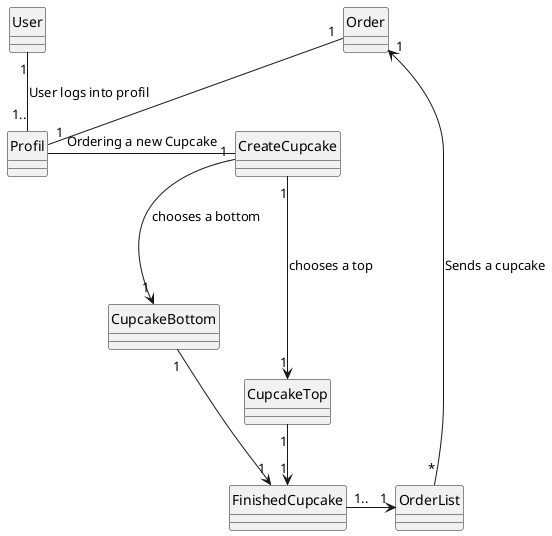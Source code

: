 @startuml
'https://plantuml.com/sequence-diagram
skinparam style strictuml
class Profil
class User
class Order
class OrderList
class CupcakeTop
class CupcakeBottom
class CreateCupcake
class FinishedCupcake

User "1" -- "1.."Profil: User logs into profil
Profil - CreateCupcake: Ordering a new Cupcake
CreateCupcake "1" ---> "1" CupcakeTop: chooses a top
CreateCupcake "1" --> "1"CupcakeBottom: chooses a bottom
Profil "1" -up- "1" Order
OrderList "*" --> "1" Order: Sends a cupcake
CupcakeTop "1" -->  "1"FinishedCupcake
CupcakeBottom "1" -->  "1"FinishedCupcake
FinishedCupcake "1.." -> "1"OrderList
@enduml